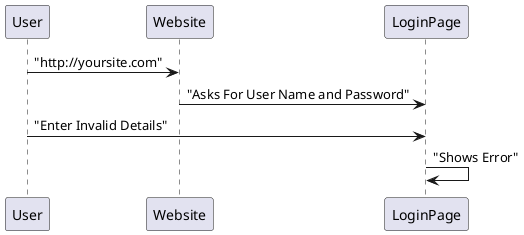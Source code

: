 @startuml

User -> Website : "http://yoursite.com"
Website -> LoginPage : "Asks For User Name and Password"
User -> LoginPage: "Enter Invalid Details"
LoginPage -> LoginPage : "Shows Error"
@enduml